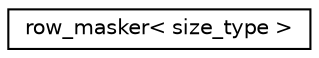 digraph "Graphical Class Hierarchy"
{
  edge [fontname="Helvetica",fontsize="10",labelfontname="Helvetica",labelfontsize="10"];
  node [fontname="Helvetica",fontsize="10",shape=record];
  rankdir="LR";
  Node0 [label="row_masker\< size_type \>",height=0.2,width=0.4,color="black", fillcolor="white", style="filled",URL="$structrow__masker.html",tooltip="Computes the validity mask for the rows in the gdf_table. "];
}
